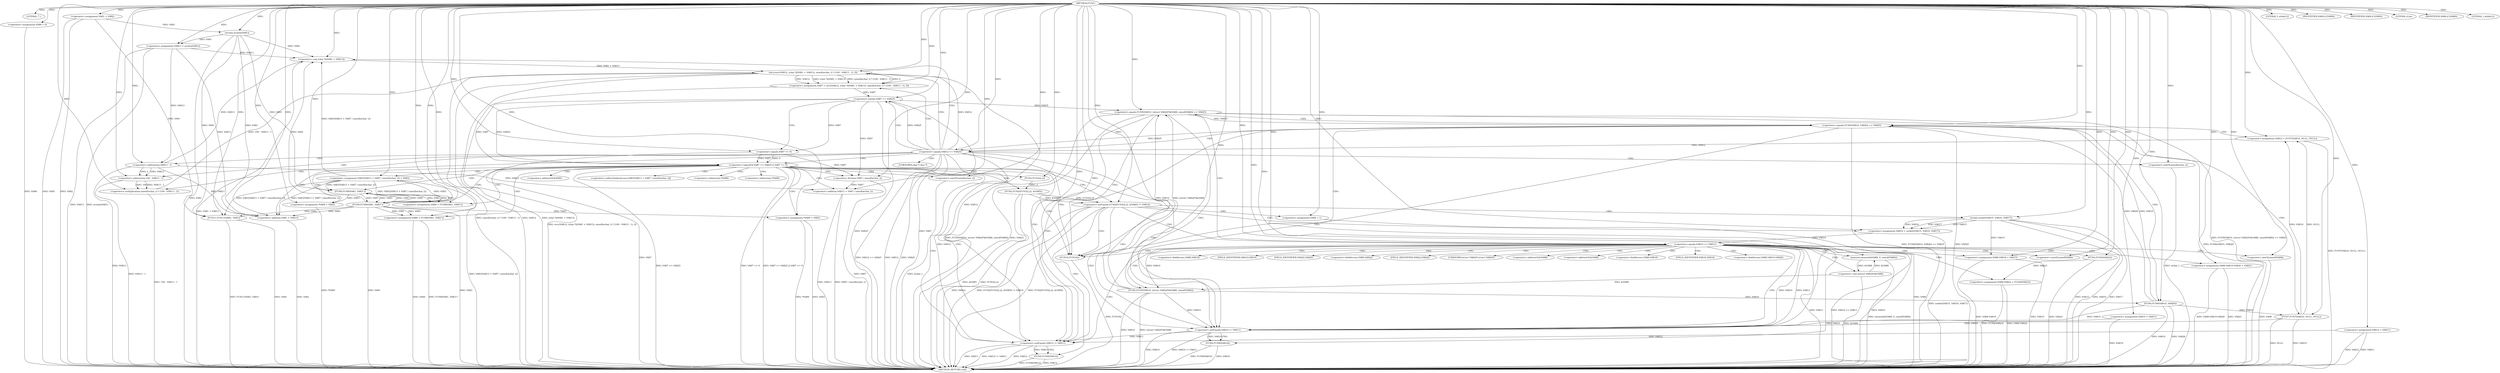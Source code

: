 digraph FUN1 {  
"1000100" [label = "(METHOD,FUN1)" ]
"1000306" [label = "(METHOD_RETURN,void)" ]
"1000103" [label = "(LITERAL,\"\",)" ]
"1000104" [label = "(<operator>.assignment,VAR1 = VAR2)" ]
"1000108" [label = "(LITERAL,1,while(1))" ]
"1000113" [label = "(<operator>.assignment,VAR6 = 0)" ]
"1000120" [label = "(<operator>.assignment,VAR10 = VAR11)" ]
"1000124" [label = "(<operator>.assignment,VAR12 = VAR11)" ]
"1000128" [label = "(<operator>.assignment,VAR13 = wcslen(VAR1))" ]
"1000130" [label = "(wcslen,wcslen(VAR1))" ]
"1000135" [label = "(<operator>.notEquals,FUN2(FUN3(2,2), &VAR5) != VAR14)" ]
"1000136" [label = "(FUN2,FUN2(FUN3(2,2), &VAR5))" ]
"1000137" [label = "(FUN3,FUN3(2,2))" ]
"1000145" [label = "(<operator>.assignment,VAR6 = 1)" ]
"1000148" [label = "(<operator>.assignment,VAR10 = socket(VAR15, VAR16, VAR17))" ]
"1000150" [label = "(socket,socket(VAR15, VAR16, VAR17))" ]
"1000155" [label = "(<operator>.equals,VAR10 == VAR11)" ]
"1000160" [label = "(memset,memset(&VAR8, 0, sizeof(VAR8)))" ]
"1000164" [label = "(<operator>.sizeOf,sizeof(VAR8))" ]
"1000166" [label = "(<operator>.assignment,VAR8.VAR18 = VAR15)" ]
"1000171" [label = "(<operator>.assignment,VAR8.VAR19.VAR20 = VAR21)" ]
"1000178" [label = "(<operator>.assignment,VAR8.VAR22 = FUN4(VAR23))" ]
"1000182" [label = "(FUN4,FUN4(VAR23))" ]
"1000185" [label = "(<operator>.equals,FUN5(VAR10, (struct VAR24*)&VAR8, sizeof(VAR8)) == VAR25)" ]
"1000186" [label = "(FUN5,FUN5(VAR10, (struct VAR24*)&VAR8, sizeof(VAR8)))" ]
"1000188" [label = "(<operator>.cast,(struct VAR24*)&VAR8)" ]
"1000192" [label = "(<operator>.sizeOf,sizeof(VAR8))" ]
"1000198" [label = "(<operator>.equals,FUN6(VAR10, VAR26) == VAR25)" ]
"1000199" [label = "(FUN6,FUN6(VAR10, VAR26))" ]
"1000205" [label = "(<operator>.assignment,VAR12 = FUN7(VAR10, NULL, NULL))" ]
"1000207" [label = "(FUN7,FUN7(VAR10, NULL, NULL))" ]
"1000212" [label = "(<operator>.equals,VAR12 == VAR25)" ]
"1000217" [label = "(<operator>.assignment,VAR7 = recv(VAR12, (char *)(VAR1 + VAR13), sizeof(wchar_t) * (100 - VAR13 - 1), 0))" ]
"1000219" [label = "(recv,recv(VAR12, (char *)(VAR1 + VAR13), sizeof(wchar_t) * (100 - VAR13 - 1), 0))" ]
"1000221" [label = "(<operator>.cast,(char *)(VAR1 + VAR13))" ]
"1000223" [label = "(<operator>.addition,VAR1 + VAR13)" ]
"1000226" [label = "(<operator>.multiplication,sizeof(wchar_t) * (100 - VAR13 - 1))" ]
"1000227" [label = "(<operator>.sizeOf,sizeof(wchar_t))" ]
"1000229" [label = "(<operator>.subtraction,100 - VAR13 - 1)" ]
"1000231" [label = "(<operator>.subtraction,VAR13 - 1)" ]
"1000236" [label = "(<operator>.logicalOr,VAR7 == VAR25 || VAR7 == 0)" ]
"1000237" [label = "(<operator>.equals,VAR7 == VAR25)" ]
"1000240" [label = "(<operator>.equals,VAR7 == 0)" ]
"1000245" [label = "(<operator>.assignment,VAR1[VAR13 + VAR7 / sizeof(wchar_t)] = VAR3)" ]
"1000248" [label = "(<operator>.addition,VAR13 + VAR7 / sizeof(wchar_t))" ]
"1000250" [label = "(<operator>.division,VAR7 / sizeof(wchar_t))" ]
"1000252" [label = "(<operator>.sizeOf,sizeof(wchar_t))" ]
"1000255" [label = "(<operator>.assignment,VAR9 = FUN8(VAR1, VAR3''))" ]
"1000257" [label = "(FUN8,FUN8(VAR1, VAR3''))" ]
"1000261" [label = "(IDENTIFIER,VAR9,if (VAR9))" ]
"1000263" [label = "(<operator>.assignment,*VAR9 = VAR3)" ]
"1000267" [label = "(<operator>.assignment,VAR9 = FUN8(VAR1, VAR3''))" ]
"1000269" [label = "(FUN8,FUN8(VAR1, VAR3''))" ]
"1000273" [label = "(IDENTIFIER,VAR9,if (VAR9))" ]
"1000275" [label = "(<operator>.assignment,*VAR9 = VAR3)" ]
"1000279" [label = "(LITERAL,0,do)" ]
"1000281" [label = "(<operator>.notEquals,VAR10 != VAR11)" ]
"1000285" [label = "(FUN9,FUN9(VAR10))" ]
"1000288" [label = "(<operator>.notEquals,VAR12 != VAR11)" ]
"1000292" [label = "(FUN9,FUN9(VAR12))" ]
"1000295" [label = "(IDENTIFIER,VAR6,if (VAR6))" ]
"1000297" [label = "(FUN10,FUN10())" ]
"1000300" [label = "(LITERAL,1,while(1))" ]
"1000302" [label = "(FUN11,FUN11(VAR1, VAR1))" ]
"1000140" [label = "(<operator>.addressOf,&VAR5)" ]
"1000161" [label = "(<operator>.addressOf,&VAR8)" ]
"1000167" [label = "(<operator>.fieldAccess,VAR8.VAR18)" ]
"1000169" [label = "(FIELD_IDENTIFIER,VAR18,VAR18)" ]
"1000172" [label = "(<operator>.fieldAccess,VAR8.VAR19.VAR20)" ]
"1000173" [label = "(<operator>.fieldAccess,VAR8.VAR19)" ]
"1000175" [label = "(FIELD_IDENTIFIER,VAR19,VAR19)" ]
"1000176" [label = "(FIELD_IDENTIFIER,VAR20,VAR20)" ]
"1000179" [label = "(<operator>.fieldAccess,VAR8.VAR22)" ]
"1000181" [label = "(FIELD_IDENTIFIER,VAR22,VAR22)" ]
"1000189" [label = "(UNKNOWN,struct VAR24*,struct VAR24*)" ]
"1000190" [label = "(<operator>.addressOf,&VAR8)" ]
"1000222" [label = "(UNKNOWN,char *,char *)" ]
"1000246" [label = "(<operator>.indirectIndexAccess,VAR1[VAR13 + VAR7 / sizeof(wchar_t)])" ]
"1000264" [label = "(<operator>.indirection,*VAR9)" ]
"1000276" [label = "(<operator>.indirection,*VAR9)" ]
  "1000185" -> "1000306"  [ label = "DDG: FUN5(VAR10, (struct VAR24*)&VAR8, sizeof(VAR8)) == VAR25"] 
  "1000275" -> "1000306"  [ label = "DDG: *VAR9"] 
  "1000178" -> "1000306"  [ label = "DDG: FUN4(VAR23)"] 
  "1000186" -> "1000306"  [ label = "DDG: (struct VAR24*)&VAR8"] 
  "1000128" -> "1000306"  [ label = "DDG: wcslen(VAR1)"] 
  "1000285" -> "1000306"  [ label = "DDG: VAR10"] 
  "1000185" -> "1000306"  [ label = "DDG: FUN5(VAR10, (struct VAR24*)&VAR8, sizeof(VAR8))"] 
  "1000124" -> "1000306"  [ label = "DDG: VAR11"] 
  "1000171" -> "1000306"  [ label = "DDG: VAR8.VAR19.VAR20"] 
  "1000186" -> "1000306"  [ label = "DDG: VAR10"] 
  "1000135" -> "1000306"  [ label = "DDG: VAR14"] 
  "1000219" -> "1000306"  [ label = "DDG: (char *)(VAR1 + VAR13)"] 
  "1000250" -> "1000306"  [ label = "DDG: VAR7"] 
  "1000124" -> "1000306"  [ label = "DDG: VAR12"] 
  "1000185" -> "1000306"  [ label = "DDG: VAR25"] 
  "1000199" -> "1000306"  [ label = "DDG: VAR26"] 
  "1000292" -> "1000306"  [ label = "DDG: FUN9(VAR12)"] 
  "1000221" -> "1000306"  [ label = "DDG: VAR1 + VAR13"] 
  "1000236" -> "1000306"  [ label = "DDG: VAR7 == VAR25"] 
  "1000207" -> "1000306"  [ label = "DDG: NULL"] 
  "1000285" -> "1000306"  [ label = "DDG: FUN9(VAR10)"] 
  "1000281" -> "1000306"  [ label = "DDG: VAR10"] 
  "1000236" -> "1000306"  [ label = "DDG: VAR7 == VAR25 || VAR7 == 0"] 
  "1000150" -> "1000306"  [ label = "DDG: VAR15"] 
  "1000237" -> "1000306"  [ label = "DDG: VAR25"] 
  "1000252" -> "1000306"  [ label = "DDG: wchar_t"] 
  "1000288" -> "1000306"  [ label = "DDG: VAR11"] 
  "1000188" -> "1000306"  [ label = "DDG: &VAR8"] 
  "1000302" -> "1000306"  [ label = "DDG: VAR1"] 
  "1000292" -> "1000306"  [ label = "DDG: VAR12"] 
  "1000199" -> "1000306"  [ label = "DDG: VAR10"] 
  "1000155" -> "1000306"  [ label = "DDG: VAR11"] 
  "1000178" -> "1000306"  [ label = "DDG: VAR8.VAR22"] 
  "1000104" -> "1000306"  [ label = "DDG: VAR1"] 
  "1000219" -> "1000306"  [ label = "DDG: sizeof(wchar_t) * (100 - VAR13 - 1)"] 
  "1000217" -> "1000306"  [ label = "DDG: recv(VAR12, (char *)(VAR1 + VAR13), sizeof(wchar_t) * (100 - VAR13 - 1), 0)"] 
  "1000236" -> "1000306"  [ label = "DDG: VAR7 == 0"] 
  "1000160" -> "1000306"  [ label = "DDG: memset(&VAR8, 0, sizeof(VAR8))"] 
  "1000227" -> "1000306"  [ label = "DDG: wchar_t"] 
  "1000212" -> "1000306"  [ label = "DDG: VAR25"] 
  "1000237" -> "1000306"  [ label = "DDG: VAR7"] 
  "1000113" -> "1000306"  [ label = "DDG: VAR6"] 
  "1000136" -> "1000306"  [ label = "DDG: &VAR5"] 
  "1000150" -> "1000306"  [ label = "DDG: VAR16"] 
  "1000267" -> "1000306"  [ label = "DDG: FUN8(VAR1, VAR3'')"] 
  "1000267" -> "1000306"  [ label = "DDG: VAR9"] 
  "1000226" -> "1000306"  [ label = "DDG: 100 - VAR13 - 1"] 
  "1000128" -> "1000306"  [ label = "DDG: VAR13"] 
  "1000155" -> "1000306"  [ label = "DDG: VAR10 == VAR11"] 
  "1000166" -> "1000306"  [ label = "DDG: VAR8.VAR18"] 
  "1000288" -> "1000306"  [ label = "DDG: VAR12"] 
  "1000263" -> "1000306"  [ label = "DDG: *VAR9"] 
  "1000120" -> "1000306"  [ label = "DDG: VAR10"] 
  "1000207" -> "1000306"  [ label = "DDG: VAR10"] 
  "1000205" -> "1000306"  [ label = "DDG: FUN7(VAR10, NULL, NULL)"] 
  "1000150" -> "1000306"  [ label = "DDG: VAR17"] 
  "1000302" -> "1000306"  [ label = "DDG: FUN11(VAR1, VAR1)"] 
  "1000229" -> "1000306"  [ label = "DDG: VAR13 - 1"] 
  "1000275" -> "1000306"  [ label = "DDG: VAR3"] 
  "1000212" -> "1000306"  [ label = "DDG: VAR12 == VAR25"] 
  "1000297" -> "1000306"  [ label = "DDG: FUN10()"] 
  "1000198" -> "1000306"  [ label = "DDG: FUN6(VAR10, VAR26)"] 
  "1000231" -> "1000306"  [ label = "DDG: VAR13"] 
  "1000212" -> "1000306"  [ label = "DDG: VAR12"] 
  "1000135" -> "1000306"  [ label = "DDG: FUN2(FUN3(2,2), &VAR5) != VAR14"] 
  "1000192" -> "1000306"  [ label = "DDG: VAR8"] 
  "1000281" -> "1000306"  [ label = "DDG: VAR10 != VAR11"] 
  "1000135" -> "1000306"  [ label = "DDG: FUN2(FUN3(2,2), &VAR5)"] 
  "1000288" -> "1000306"  [ label = "DDG: VAR12 != VAR11"] 
  "1000219" -> "1000306"  [ label = "DDG: VAR12"] 
  "1000171" -> "1000306"  [ label = "DDG: VAR21"] 
  "1000166" -> "1000306"  [ label = "DDG: VAR15"] 
  "1000269" -> "1000306"  [ label = "DDG: VAR1"] 
  "1000148" -> "1000306"  [ label = "DDG: socket(VAR15, VAR16, VAR17)"] 
  "1000248" -> "1000306"  [ label = "DDG: VAR7 / sizeof(wchar_t)"] 
  "1000155" -> "1000306"  [ label = "DDG: VAR10"] 
  "1000245" -> "1000306"  [ label = "DDG: VAR1[VAR13 + VAR7 / sizeof(wchar_t)]"] 
  "1000145" -> "1000306"  [ label = "DDG: VAR6"] 
  "1000240" -> "1000306"  [ label = "DDG: VAR7"] 
  "1000269" -> "1000306"  [ label = "DDG: VAR3"] 
  "1000182" -> "1000306"  [ label = "DDG: VAR23"] 
  "1000136" -> "1000306"  [ label = "DDG: FUN3(2,2)"] 
  "1000104" -> "1000306"  [ label = "DDG: VAR2"] 
  "1000248" -> "1000306"  [ label = "DDG: VAR13"] 
  "1000223" -> "1000306"  [ label = "DDG: VAR1"] 
  "1000198" -> "1000306"  [ label = "DDG: FUN6(VAR10, VAR26) == VAR25"] 
  "1000130" -> "1000306"  [ label = "DDG: VAR1"] 
  "1000198" -> "1000306"  [ label = "DDG: VAR25"] 
  "1000100" -> "1000103"  [ label = "DDG: "] 
  "1000100" -> "1000104"  [ label = "DDG: "] 
  "1000100" -> "1000108"  [ label = "DDG: "] 
  "1000100" -> "1000113"  [ label = "DDG: "] 
  "1000100" -> "1000120"  [ label = "DDG: "] 
  "1000100" -> "1000124"  [ label = "DDG: "] 
  "1000130" -> "1000128"  [ label = "DDG: VAR1"] 
  "1000100" -> "1000128"  [ label = "DDG: "] 
  "1000104" -> "1000130"  [ label = "DDG: VAR1"] 
  "1000100" -> "1000130"  [ label = "DDG: "] 
  "1000136" -> "1000135"  [ label = "DDG: FUN3(2,2)"] 
  "1000136" -> "1000135"  [ label = "DDG: &VAR5"] 
  "1000137" -> "1000136"  [ label = "DDG: 2"] 
  "1000100" -> "1000137"  [ label = "DDG: "] 
  "1000100" -> "1000135"  [ label = "DDG: "] 
  "1000100" -> "1000145"  [ label = "DDG: "] 
  "1000150" -> "1000148"  [ label = "DDG: VAR15"] 
  "1000150" -> "1000148"  [ label = "DDG: VAR16"] 
  "1000150" -> "1000148"  [ label = "DDG: VAR17"] 
  "1000100" -> "1000148"  [ label = "DDG: "] 
  "1000100" -> "1000150"  [ label = "DDG: "] 
  "1000148" -> "1000155"  [ label = "DDG: VAR10"] 
  "1000100" -> "1000155"  [ label = "DDG: "] 
  "1000188" -> "1000160"  [ label = "DDG: &VAR8"] 
  "1000100" -> "1000160"  [ label = "DDG: "] 
  "1000100" -> "1000164"  [ label = "DDG: "] 
  "1000150" -> "1000166"  [ label = "DDG: VAR15"] 
  "1000100" -> "1000166"  [ label = "DDG: "] 
  "1000100" -> "1000171"  [ label = "DDG: "] 
  "1000182" -> "1000178"  [ label = "DDG: VAR23"] 
  "1000100" -> "1000182"  [ label = "DDG: "] 
  "1000186" -> "1000185"  [ label = "DDG: VAR10"] 
  "1000186" -> "1000185"  [ label = "DDG: (struct VAR24*)&VAR8"] 
  "1000155" -> "1000186"  [ label = "DDG: VAR10"] 
  "1000100" -> "1000186"  [ label = "DDG: "] 
  "1000188" -> "1000186"  [ label = "DDG: &VAR8"] 
  "1000160" -> "1000188"  [ label = "DDG: &VAR8"] 
  "1000100" -> "1000192"  [ label = "DDG: "] 
  "1000237" -> "1000185"  [ label = "DDG: VAR25"] 
  "1000100" -> "1000185"  [ label = "DDG: "] 
  "1000199" -> "1000198"  [ label = "DDG: VAR10"] 
  "1000199" -> "1000198"  [ label = "DDG: VAR26"] 
  "1000186" -> "1000199"  [ label = "DDG: VAR10"] 
  "1000100" -> "1000199"  [ label = "DDG: "] 
  "1000185" -> "1000198"  [ label = "DDG: VAR25"] 
  "1000100" -> "1000198"  [ label = "DDG: "] 
  "1000207" -> "1000205"  [ label = "DDG: VAR10"] 
  "1000207" -> "1000205"  [ label = "DDG: NULL"] 
  "1000100" -> "1000205"  [ label = "DDG: "] 
  "1000199" -> "1000207"  [ label = "DDG: VAR10"] 
  "1000100" -> "1000207"  [ label = "DDG: "] 
  "1000205" -> "1000212"  [ label = "DDG: VAR12"] 
  "1000100" -> "1000212"  [ label = "DDG: "] 
  "1000198" -> "1000212"  [ label = "DDG: VAR25"] 
  "1000219" -> "1000217"  [ label = "DDG: VAR12"] 
  "1000219" -> "1000217"  [ label = "DDG: (char *)(VAR1 + VAR13)"] 
  "1000219" -> "1000217"  [ label = "DDG: sizeof(wchar_t) * (100 - VAR13 - 1)"] 
  "1000219" -> "1000217"  [ label = "DDG: 0"] 
  "1000100" -> "1000217"  [ label = "DDG: "] 
  "1000212" -> "1000219"  [ label = "DDG: VAR12"] 
  "1000100" -> "1000219"  [ label = "DDG: "] 
  "1000221" -> "1000219"  [ label = "DDG: VAR1 + VAR13"] 
  "1000269" -> "1000221"  [ label = "DDG: VAR1"] 
  "1000245" -> "1000221"  [ label = "DDG: VAR1[VAR13 + VAR7 / sizeof(wchar_t)]"] 
  "1000130" -> "1000221"  [ label = "DDG: VAR1"] 
  "1000100" -> "1000221"  [ label = "DDG: "] 
  "1000128" -> "1000221"  [ label = "DDG: VAR13"] 
  "1000231" -> "1000221"  [ label = "DDG: VAR13"] 
  "1000269" -> "1000223"  [ label = "DDG: VAR1"] 
  "1000245" -> "1000223"  [ label = "DDG: VAR1[VAR13 + VAR7 / sizeof(wchar_t)]"] 
  "1000130" -> "1000223"  [ label = "DDG: VAR1"] 
  "1000100" -> "1000223"  [ label = "DDG: "] 
  "1000128" -> "1000223"  [ label = "DDG: VAR13"] 
  "1000231" -> "1000223"  [ label = "DDG: VAR13"] 
  "1000226" -> "1000219"  [ label = "DDG: 100 - VAR13 - 1"] 
  "1000100" -> "1000226"  [ label = "DDG: "] 
  "1000100" -> "1000227"  [ label = "DDG: "] 
  "1000229" -> "1000226"  [ label = "DDG: 100"] 
  "1000229" -> "1000226"  [ label = "DDG: VAR13 - 1"] 
  "1000100" -> "1000229"  [ label = "DDG: "] 
  "1000231" -> "1000229"  [ label = "DDG: VAR13"] 
  "1000231" -> "1000229"  [ label = "DDG: 1"] 
  "1000100" -> "1000231"  [ label = "DDG: "] 
  "1000128" -> "1000231"  [ label = "DDG: VAR13"] 
  "1000237" -> "1000236"  [ label = "DDG: VAR7"] 
  "1000237" -> "1000236"  [ label = "DDG: VAR25"] 
  "1000217" -> "1000237"  [ label = "DDG: VAR7"] 
  "1000100" -> "1000237"  [ label = "DDG: "] 
  "1000212" -> "1000237"  [ label = "DDG: VAR25"] 
  "1000240" -> "1000236"  [ label = "DDG: VAR7"] 
  "1000240" -> "1000236"  [ label = "DDG: 0"] 
  "1000237" -> "1000240"  [ label = "DDG: VAR7"] 
  "1000100" -> "1000240"  [ label = "DDG: "] 
  "1000269" -> "1000245"  [ label = "DDG: VAR3"] 
  "1000100" -> "1000245"  [ label = "DDG: "] 
  "1000231" -> "1000248"  [ label = "DDG: VAR13"] 
  "1000100" -> "1000248"  [ label = "DDG: "] 
  "1000250" -> "1000248"  [ label = "DDG: VAR7"] 
  "1000237" -> "1000250"  [ label = "DDG: VAR7"] 
  "1000240" -> "1000250"  [ label = "DDG: VAR7"] 
  "1000100" -> "1000250"  [ label = "DDG: "] 
  "1000100" -> "1000252"  [ label = "DDG: "] 
  "1000257" -> "1000255"  [ label = "DDG: VAR1"] 
  "1000257" -> "1000255"  [ label = "DDG: VAR3"] 
  "1000100" -> "1000255"  [ label = "DDG: "] 
  "1000245" -> "1000257"  [ label = "DDG: VAR1[VAR13 + VAR7 / sizeof(wchar_t)]"] 
  "1000100" -> "1000257"  [ label = "DDG: "] 
  "1000269" -> "1000257"  [ label = "DDG: VAR1"] 
  "1000130" -> "1000257"  [ label = "DDG: VAR1"] 
  "1000269" -> "1000257"  [ label = "DDG: VAR3"] 
  "1000100" -> "1000261"  [ label = "DDG: "] 
  "1000257" -> "1000263"  [ label = "DDG: VAR3"] 
  "1000100" -> "1000263"  [ label = "DDG: "] 
  "1000269" -> "1000267"  [ label = "DDG: VAR1"] 
  "1000269" -> "1000267"  [ label = "DDG: VAR3"] 
  "1000100" -> "1000267"  [ label = "DDG: "] 
  "1000257" -> "1000269"  [ label = "DDG: VAR1"] 
  "1000245" -> "1000269"  [ label = "DDG: VAR1[VAR13 + VAR7 / sizeof(wchar_t)]"] 
  "1000100" -> "1000269"  [ label = "DDG: "] 
  "1000257" -> "1000269"  [ label = "DDG: VAR3"] 
  "1000100" -> "1000273"  [ label = "DDG: "] 
  "1000269" -> "1000275"  [ label = "DDG: VAR3"] 
  "1000100" -> "1000275"  [ label = "DDG: "] 
  "1000100" -> "1000279"  [ label = "DDG: "] 
  "1000186" -> "1000281"  [ label = "DDG: VAR10"] 
  "1000199" -> "1000281"  [ label = "DDG: VAR10"] 
  "1000120" -> "1000281"  [ label = "DDG: VAR10"] 
  "1000207" -> "1000281"  [ label = "DDG: VAR10"] 
  "1000155" -> "1000281"  [ label = "DDG: VAR10"] 
  "1000100" -> "1000281"  [ label = "DDG: "] 
  "1000155" -> "1000281"  [ label = "DDG: VAR11"] 
  "1000281" -> "1000285"  [ label = "DDG: VAR10"] 
  "1000100" -> "1000285"  [ label = "DDG: "] 
  "1000124" -> "1000288"  [ label = "DDG: VAR12"] 
  "1000212" -> "1000288"  [ label = "DDG: VAR12"] 
  "1000219" -> "1000288"  [ label = "DDG: VAR12"] 
  "1000100" -> "1000288"  [ label = "DDG: "] 
  "1000281" -> "1000288"  [ label = "DDG: VAR11"] 
  "1000288" -> "1000292"  [ label = "DDG: VAR12"] 
  "1000100" -> "1000292"  [ label = "DDG: "] 
  "1000100" -> "1000295"  [ label = "DDG: "] 
  "1000100" -> "1000297"  [ label = "DDG: "] 
  "1000100" -> "1000300"  [ label = "DDG: "] 
  "1000104" -> "1000302"  [ label = "DDG: VAR1"] 
  "1000269" -> "1000302"  [ label = "DDG: VAR1"] 
  "1000245" -> "1000302"  [ label = "DDG: VAR1[VAR13 + VAR7 / sizeof(wchar_t)]"] 
  "1000130" -> "1000302"  [ label = "DDG: VAR1"] 
  "1000100" -> "1000302"  [ label = "DDG: "] 
  "1000135" -> "1000150"  [ label = "CDG: "] 
  "1000135" -> "1000148"  [ label = "CDG: "] 
  "1000135" -> "1000145"  [ label = "CDG: "] 
  "1000135" -> "1000155"  [ label = "CDG: "] 
  "1000135" -> "1000281"  [ label = "CDG: "] 
  "1000135" -> "1000288"  [ label = "CDG: "] 
  "1000135" -> "1000297"  [ label = "CDG: "] 
  "1000155" -> "1000164"  [ label = "CDG: "] 
  "1000155" -> "1000161"  [ label = "CDG: "] 
  "1000155" -> "1000182"  [ label = "CDG: "] 
  "1000155" -> "1000166"  [ label = "CDG: "] 
  "1000155" -> "1000188"  [ label = "CDG: "] 
  "1000155" -> "1000190"  [ label = "CDG: "] 
  "1000155" -> "1000167"  [ label = "CDG: "] 
  "1000155" -> "1000175"  [ label = "CDG: "] 
  "1000155" -> "1000160"  [ label = "CDG: "] 
  "1000155" -> "1000179"  [ label = "CDG: "] 
  "1000155" -> "1000192"  [ label = "CDG: "] 
  "1000155" -> "1000176"  [ label = "CDG: "] 
  "1000155" -> "1000185"  [ label = "CDG: "] 
  "1000155" -> "1000186"  [ label = "CDG: "] 
  "1000155" -> "1000172"  [ label = "CDG: "] 
  "1000155" -> "1000189"  [ label = "CDG: "] 
  "1000155" -> "1000169"  [ label = "CDG: "] 
  "1000155" -> "1000178"  [ label = "CDG: "] 
  "1000155" -> "1000173"  [ label = "CDG: "] 
  "1000155" -> "1000171"  [ label = "CDG: "] 
  "1000155" -> "1000181"  [ label = "CDG: "] 
  "1000155" -> "1000281"  [ label = "CDG: "] 
  "1000155" -> "1000288"  [ label = "CDG: "] 
  "1000155" -> "1000297"  [ label = "CDG: "] 
  "1000185" -> "1000199"  [ label = "CDG: "] 
  "1000185" -> "1000198"  [ label = "CDG: "] 
  "1000185" -> "1000281"  [ label = "CDG: "] 
  "1000185" -> "1000288"  [ label = "CDG: "] 
  "1000185" -> "1000297"  [ label = "CDG: "] 
  "1000198" -> "1000212"  [ label = "CDG: "] 
  "1000198" -> "1000207"  [ label = "CDG: "] 
  "1000198" -> "1000205"  [ label = "CDG: "] 
  "1000198" -> "1000281"  [ label = "CDG: "] 
  "1000198" -> "1000288"  [ label = "CDG: "] 
  "1000198" -> "1000297"  [ label = "CDG: "] 
  "1000212" -> "1000221"  [ label = "CDG: "] 
  "1000212" -> "1000227"  [ label = "CDG: "] 
  "1000212" -> "1000219"  [ label = "CDG: "] 
  "1000212" -> "1000236"  [ label = "CDG: "] 
  "1000212" -> "1000222"  [ label = "CDG: "] 
  "1000212" -> "1000217"  [ label = "CDG: "] 
  "1000212" -> "1000226"  [ label = "CDG: "] 
  "1000212" -> "1000229"  [ label = "CDG: "] 
  "1000212" -> "1000237"  [ label = "CDG: "] 
  "1000212" -> "1000231"  [ label = "CDG: "] 
  "1000212" -> "1000223"  [ label = "CDG: "] 
  "1000212" -> "1000281"  [ label = "CDG: "] 
  "1000212" -> "1000288"  [ label = "CDG: "] 
  "1000212" -> "1000297"  [ label = "CDG: "] 
  "1000236" -> "1000255"  [ label = "CDG: "] 
  "1000236" -> "1000269"  [ label = "CDG: "] 
  "1000236" -> "1000250"  [ label = "CDG: "] 
  "1000236" -> "1000248"  [ label = "CDG: "] 
  "1000236" -> "1000245"  [ label = "CDG: "] 
  "1000236" -> "1000246"  [ label = "CDG: "] 
  "1000236" -> "1000252"  [ label = "CDG: "] 
  "1000236" -> "1000267"  [ label = "CDG: "] 
  "1000236" -> "1000257"  [ label = "CDG: "] 
  "1000236" -> "1000281"  [ label = "CDG: "] 
  "1000236" -> "1000288"  [ label = "CDG: "] 
  "1000236" -> "1000297"  [ label = "CDG: "] 
  "1000236" -> "1000263"  [ label = "CDG: "] 
  "1000236" -> "1000264"  [ label = "CDG: "] 
  "1000236" -> "1000276"  [ label = "CDG: "] 
  "1000236" -> "1000275"  [ label = "CDG: "] 
  "1000236" -> "1000135"  [ label = "CDG: "] 
  "1000236" -> "1000136"  [ label = "CDG: "] 
  "1000236" -> "1000137"  [ label = "CDG: "] 
  "1000236" -> "1000140"  [ label = "CDG: "] 
  "1000237" -> "1000240"  [ label = "CDG: "] 
  "1000281" -> "1000285"  [ label = "CDG: "] 
  "1000288" -> "1000292"  [ label = "CDG: "] 
}
